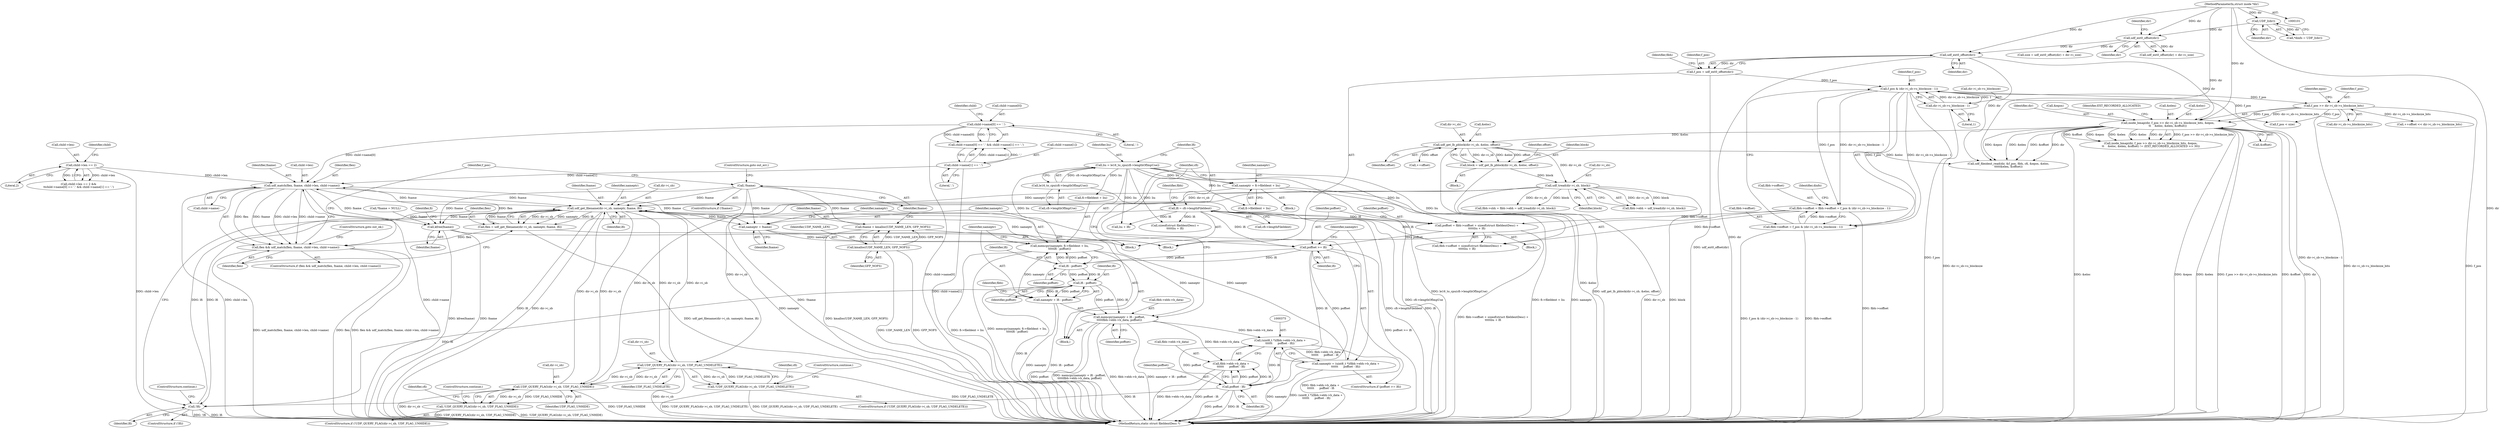 digraph "1_linux_0e5cc9a40ada6046e6bc3bdfcd0c0d7e4b706b14_0@pointer" {
"1000471" [label="(Call,udf_match(flen, fname, child->len, child->name))"];
"1000459" [label="(Call,flen = udf_get_filename(dir->i_sb, nameptr, fname, lfi))"];
"1000461" [label="(Call,udf_get_filename(dir->i_sb, nameptr, fname, lfi))"];
"1000281" [label="(Call,udf_tread(dir->i_sb, block))"];
"1000225" [label="(Call,udf_get_lb_pblock(dir->i_sb, &eloc, offset))"];
"1000202" [label="(Call,inode_bmap(dir, f_pos >> dir->i_sb->s_blocksize_bits, &epos,\n\t\t    &eloc, &elen, &offset))"];
"1000165" [label="(Call,udf_ext0_offset(dir))"];
"1000158" [label="(Call,udf_ext0_offset(dir))"];
"1000129" [label="(Call,UDF_I(dir))"];
"1000102" [label="(MethodParameterIn,struct inode *dir)"];
"1000204" [label="(Call,f_pos >> dir->i_sb->s_blocksize_bits)"];
"1000184" [label="(Call,f_pos & (dir->i_sb->s_blocksize - 1))"];
"1000163" [label="(Call,f_pos = udf_ext0_offset(dir))"];
"1000186" [label="(Call,dir->i_sb->s_blocksize - 1)"];
"1000223" [label="(Call,block = udf_get_lb_pblock(dir->i_sb, &eloc, offset))"];
"1000423" [label="(Call,UDF_QUERY_FLAG(dir->i_sb, UDF_FLAG_UNDELETE))"];
"1000440" [label="(Call,UDF_QUERY_FLAG(dir->i_sb, UDF_FLAG_UNHIDE))"];
"1000346" [label="(Call,nameptr = fi->fileIdent + liu)"];
"1000326" [label="(Call,liu = le16_to_cpu(cfi->lengthOfImpUse))"];
"1000328" [label="(Call,le16_to_cpu(cfi->lengthOfImpUse))"];
"1000372" [label="(Call,nameptr = (uint8_t *)(fibh->ebh->b_data +\n\t\t\t\t\t\t      poffset - lfi))"];
"1000374" [label="(Call,(uint8_t *)(fibh->ebh->b_data +\n\t\t\t\t\t\t      poffset - lfi))"];
"1000400" [label="(Call,memcpy(nameptr + lfi - poffset,\n\t\t\t\t\tfibh->ebh->b_data, poffset))"];
"1000390" [label="(Call,memcpy(nameptr, fi->fileIdent + liu,\n\t\t\t\t\tlfi - poffset))"];
"1000387" [label="(Call,nameptr = fname)"];
"1000298" [label="(Call,!fname)"];
"1000292" [label="(Call,fname = kmalloc(UDF_NAME_LEN, GFP_NOFS))"];
"1000294" [label="(Call,kmalloc(UDF_NAME_LEN, GFP_NOFS))"];
"1000471" [label="(Call,udf_match(flen, fname, child->len, child->name))"];
"1000135" [label="(Call,child->len == 2)"];
"1000141" [label="(Call,child->name[0] == '.')"];
"1000148" [label="(Call,child->name[1] == '.')"];
"1000397" [label="(Call,lfi - poffset)"];
"1000369" [label="(Call,poffset >= lfi)"];
"1000356" [label="(Call,poffset = fibh->soffset + sizeof(struct fileIdentDesc) +\n\t\t\t\t\tliu + lfi)"];
"1000176" [label="(Call,fibh->soffset = fibh->eoffset = f_pos & (dir->i_sb->s_blocksize - 1))"];
"1000180" [label="(Call,fibh->eoffset = f_pos & (dir->i_sb->s_blocksize - 1))"];
"1000332" [label="(Call,lfi = cfi->lengthFileIdent)"];
"1000403" [label="(Call,lfi - poffset)"];
"1000382" [label="(Call,poffset - lfi)"];
"1000456" [label="(Call,!lfi)"];
"1000422" [label="(Call,!UDF_QUERY_FLAG(dir->i_sb, UDF_FLAG_UNDELETE))"];
"1000439" [label="(Call,!UDF_QUERY_FLAG(dir->i_sb, UDF_FLAG_UNHIDE))"];
"1000469" [label="(Call,flen && udf_match(flen, fname, child->len, child->name))"];
"1000506" [label="(Call,kfree(fname))"];
"1000376" [label="(Call,fibh->ebh->b_data +\n\t\t\t\t\t\t      poffset - lfi)"];
"1000401" [label="(Call,nameptr + lfi - poffset)"];
"1000139" [label="(Literal,2)"];
"1000404" [label="(Identifier,lfi)"];
"1000102" [label="(MethodParameterIn,struct inode *dir)"];
"1000510" [label="(MethodReturn,static struct fileIdentDesc *)"];
"1000345" [label="(Block,)"];
"1000348" [label="(Call,fi->fileIdent + liu)"];
"1000295" [label="(Identifier,UDF_NAME_LEN)"];
"1000433" [label="(Identifier,cfi)"];
"1000428" [label="(ControlStructure,continue;)"];
"1000377" [label="(Call,fibh->ebh->b_data)"];
"1000365" [label="(Call,liu + lfi)"];
"1000372" [label="(Call,nameptr = (uint8_t *)(fibh->ebh->b_data +\n\t\t\t\t\t\t      poffset - lfi))"];
"1000273" [label="(Call,fibh->sbh = fibh->ebh = udf_tread(dir->i_sb, block))"];
"1000456" [label="(Call,!lfi)"];
"1000328" [label="(Call,le16_to_cpu(cfi->lengthOfImpUse))"];
"1000187" [label="(Call,dir->i_sb->s_blocksize)"];
"1000149" [label="(Call,child->name[1])"];
"1000401" [label="(Call,nameptr + lfi - poffset)"];
"1000439" [label="(Call,!UDF_QUERY_FLAG(dir->i_sb, UDF_FLAG_UNHIDE))"];
"1000332" [label="(Call,lfi = cfi->lengthFileIdent)"];
"1000226" [label="(Call,dir->i_sb)"];
"1000461" [label="(Call,udf_get_filename(dir->i_sb, nameptr, fname, lfi))"];
"1000225" [label="(Call,udf_get_lb_pblock(dir->i_sb, &eloc, offset))"];
"1000387" [label="(Call,nameptr = fname)"];
"1000298" [label="(Call,!fname)"];
"1000382" [label="(Call,poffset - lfi)"];
"1000329" [label="(Call,cfi->lengthOfImpUse)"];
"1000220" [label="(Identifier,EXT_RECORDED_ALLOCATED)"];
"1000169" [label="(Identifier,fibh)"];
"1000223" [label="(Call,block = udf_get_lb_pblock(dir->i_sb, &eloc, offset))"];
"1000356" [label="(Call,poffset = fibh->soffset + sizeof(struct fileIdentDesc) +\n\t\t\t\t\tliu + lfi)"];
"1000397" [label="(Call,lfi - poffset)"];
"1000354" [label="(Block,)"];
"1000421" [label="(ControlStructure,if (!UDF_QUERY_FLAG(dir->i_sb, UDF_FLAG_UNDELETE)))"];
"1000333" [label="(Identifier,lfi)"];
"1000392" [label="(Call,fi->fileIdent + liu)"];
"1000477" [label="(Call,child->name)"];
"1000460" [label="(Identifier,flen)"];
"1000186" [label="(Call,dir->i_sb->s_blocksize - 1)"];
"1000206" [label="(Call,dir->i_sb->s_blocksize_bits)"];
"1000468" [label="(ControlStructure,if (flen && udf_match(flen, fname, child->len, child->name)))"];
"1000469" [label="(Call,flen && udf_match(flen, fname, child->len, child->name))"];
"1000159" [label="(Identifier,dir)"];
"1000215" [label="(Call,&elen)"];
"1000300" [label="(ControlStructure,goto out_err;)"];
"1000462" [label="(Call,dir->i_sb)"];
"1000384" [label="(Identifier,lfi)"];
"1000402" [label="(Identifier,nameptr)"];
"1000231" [label="(Identifier,offset)"];
"1000236" [label="(Identifier,offset)"];
"1000388" [label="(Identifier,nameptr)"];
"1000302" [label="(Call,f_pos < size)"];
"1000411" [label="(Identifier,poffset)"];
"1000130" [label="(Identifier,dir)"];
"1000154" [label="(Literal,'.')"];
"1000471" [label="(Call,udf_match(flen, fname, child->len, child->name))"];
"1000217" [label="(Call,&offset)"];
"1000370" [label="(Identifier,poffset)"];
"1000148" [label="(Call,child->name[1] == '.')"];
"1000235" [label="(Call,++offset)"];
"1000383" [label="(Identifier,poffset)"];
"1000213" [label="(Call,&eloc)"];
"1000424" [label="(Call,dir->i_sb)"];
"1000134" [label="(Call,child->len == 2 &&\n\t\tchild->name[0] == '.' && child->name[1] == '.')"];
"1000408" [label="(Identifier,fibh)"];
"1000201" [label="(Call,inode_bmap(dir, f_pos >> dir->i_sb->s_blocksize_bits, &epos,\n\t\t    &eloc, &elen, &offset) != (EXT_RECORDED_ALLOCATED >> 30))"];
"1000405" [label="(Identifier,poffset)"];
"1000334" [label="(Call,cfi->lengthFileIdent)"];
"1000303" [label="(Identifier,f_pos)"];
"1000184" [label="(Call,f_pos & (dir->i_sb->s_blocksize - 1))"];
"1000403" [label="(Call,lfi - poffset)"];
"1000391" [label="(Identifier,nameptr)"];
"1000472" [label="(Identifier,flen)"];
"1000140" [label="(Call,child->name[0] == '.' && child->name[1] == '.')"];
"1000285" [label="(Identifier,block)"];
"1000368" [label="(ControlStructure,if (poffset >= lfi))"];
"1000161" [label="(Identifier,dir)"];
"1000457" [label="(Identifier,lfi)"];
"1000212" [label="(Identifier,epos)"];
"1000357" [label="(Identifier,poffset)"];
"1000141" [label="(Call,child->name[0] == '.')"];
"1000400" [label="(Call,memcpy(nameptr + lfi - poffset,\n\t\t\t\t\tfibh->ebh->b_data, poffset))"];
"1000281" [label="(Call,udf_tread(dir->i_sb, block))"];
"1000192" [label="(Literal,1)"];
"1000327" [label="(Identifier,liu)"];
"1000136" [label="(Call,child->len)"];
"1000151" [label="(Identifier,child)"];
"1000229" [label="(Call,&eloc)"];
"1000177" [label="(Call,fibh->soffset)"];
"1000507" [label="(Identifier,fname)"];
"1000346" [label="(Call,nameptr = fi->fileIdent + liu)"];
"1000467" [label="(Identifier,lfi)"];
"1000277" [label="(Call,fibh->ebh = udf_tread(dir->i_sb, block))"];
"1000445" [label="(ControlStructure,continue;)"];
"1000450" [label="(Identifier,cfi)"];
"1000362" [label="(Call,sizeof(struct fileIdentDesc) +\n\t\t\t\t\tliu + lfi)"];
"1000427" [label="(Identifier,UDF_FLAG_UNDELETE)"];
"1000202" [label="(Call,inode_bmap(dir, f_pos >> dir->i_sb->s_blocksize_bits, &epos,\n\t\t    &eloc, &elen, &offset))"];
"1000347" [label="(Identifier,nameptr)"];
"1000369" [label="(Call,poffset >= lfi)"];
"1000509" [label="(Identifier,fi)"];
"1000305" [label="(Block,)"];
"1000444" [label="(Identifier,UDF_FLAG_UNHIDE)"];
"1000416" [label="(Identifier,cfi)"];
"1000371" [label="(Identifier,lfi)"];
"1000373" [label="(Identifier,nameptr)"];
"1000308" [label="(Call,udf_fileident_read(dir, &f_pos, fibh, cfi, &epos, &eloc,\n\t\t\t\t\t&elen, &offset))"];
"1000224" [label="(Identifier,block)"];
"1000144" [label="(Identifier,child)"];
"1000459" [label="(Call,flen = udf_get_filename(dir->i_sb, nameptr, fname, lfi))"];
"1000374" [label="(Call,(uint8_t *)(fibh->ebh->b_data +\n\t\t\t\t\t\t      poffset - lfi))"];
"1000293" [label="(Identifier,fname)"];
"1000390" [label="(Call,memcpy(nameptr, fi->fileIdent + liu,\n\t\t\t\t\tlfi - poffset))"];
"1000480" [label="(ControlStructure,goto out_ok;)"];
"1000473" [label="(Identifier,fname)"];
"1000204" [label="(Call,f_pos >> dir->i_sb->s_blocksize_bits)"];
"1000106" [label="(Block,)"];
"1000474" [label="(Call,child->len)"];
"1000470" [label="(Identifier,flen)"];
"1000340" [label="(Identifier,fibh)"];
"1000127" [label="(Call,*dinfo = UDF_I(dir))"];
"1000234" [label="(Call,++offset << dir->i_sb->s_blocksize_bits)"];
"1000203" [label="(Identifier,dir)"];
"1000185" [label="(Identifier,f_pos)"];
"1000163" [label="(Call,f_pos = udf_ext0_offset(dir))"];
"1000423" [label="(Call,UDF_QUERY_FLAG(dir->i_sb, UDF_FLAG_UNDELETE))"];
"1000294" [label="(Call,kmalloc(UDF_NAME_LEN, GFP_NOFS))"];
"1000180" [label="(Call,fibh->eoffset = f_pos & (dir->i_sb->s_blocksize - 1))"];
"1000292" [label="(Call,fname = kmalloc(UDF_NAME_LEN, GFP_NOFS))"];
"1000422" [label="(Call,!UDF_QUERY_FLAG(dir->i_sb, UDF_FLAG_UNDELETE))"];
"1000399" [label="(Identifier,poffset)"];
"1000326" [label="(Call,liu = le16_to_cpu(cfi->lengthOfImpUse))"];
"1000466" [label="(Identifier,fname)"];
"1000158" [label="(Call,udf_ext0_offset(dir))"];
"1000376" [label="(Call,fibh->ebh->b_data +\n\t\t\t\t\t\t      poffset - lfi)"];
"1000297" [label="(ControlStructure,if (!fname))"];
"1000296" [label="(Identifier,GFP_NOFS)"];
"1000282" [label="(Call,dir->i_sb)"];
"1000196" [label="(Identifier,dinfo)"];
"1000157" [label="(Call,udf_ext0_offset(dir) + dir->i_size)"];
"1000199" [label="(Block,)"];
"1000438" [label="(ControlStructure,if (!UDF_QUERY_FLAG(dir->i_sb, UDF_FLAG_UNHIDE)))"];
"1000406" [label="(Call,fibh->ebh->b_data)"];
"1000506" [label="(Call,kfree(fname))"];
"1000176" [label="(Call,fibh->soffset = fibh->eoffset = f_pos & (dir->i_sb->s_blocksize - 1))"];
"1000142" [label="(Call,child->name[0])"];
"1000398" [label="(Identifier,lfi)"];
"1000205" [label="(Identifier,f_pos)"];
"1000386" [label="(Block,)"];
"1000440" [label="(Call,UDF_QUERY_FLAG(dir->i_sb, UDF_FLAG_UNHIDE))"];
"1000129" [label="(Call,UDF_I(dir))"];
"1000455" [label="(ControlStructure,if (!lfi))"];
"1000211" [label="(Call,&epos)"];
"1000299" [label="(Identifier,fname)"];
"1000458" [label="(ControlStructure,continue;)"];
"1000115" [label="(Call,*fname = NULL)"];
"1000181" [label="(Call,fibh->eoffset)"];
"1000147" [label="(Literal,'.')"];
"1000358" [label="(Call,fibh->soffset + sizeof(struct fileIdentDesc) +\n\t\t\t\t\tliu + lfi)"];
"1000465" [label="(Identifier,nameptr)"];
"1000441" [label="(Call,dir->i_sb)"];
"1000155" [label="(Call,size = udf_ext0_offset(dir) + dir->i_size)"];
"1000389" [label="(Identifier,fname)"];
"1000166" [label="(Identifier,dir)"];
"1000135" [label="(Call,child->len == 2)"];
"1000165" [label="(Call,udf_ext0_offset(dir))"];
"1000164" [label="(Identifier,f_pos)"];
"1000471" -> "1000469"  [label="AST: "];
"1000471" -> "1000477"  [label="CFG: "];
"1000472" -> "1000471"  [label="AST: "];
"1000473" -> "1000471"  [label="AST: "];
"1000474" -> "1000471"  [label="AST: "];
"1000477" -> "1000471"  [label="AST: "];
"1000469" -> "1000471"  [label="CFG: "];
"1000471" -> "1000510"  [label="DDG: child->len"];
"1000471" -> "1000510"  [label="DDG: child->name"];
"1000471" -> "1000387"  [label="DDG: fname"];
"1000471" -> "1000461"  [label="DDG: fname"];
"1000471" -> "1000469"  [label="DDG: flen"];
"1000471" -> "1000469"  [label="DDG: fname"];
"1000471" -> "1000469"  [label="DDG: child->len"];
"1000471" -> "1000469"  [label="DDG: child->name"];
"1000459" -> "1000471"  [label="DDG: flen"];
"1000461" -> "1000471"  [label="DDG: fname"];
"1000135" -> "1000471"  [label="DDG: child->len"];
"1000141" -> "1000471"  [label="DDG: child->name[0]"];
"1000148" -> "1000471"  [label="DDG: child->name[1]"];
"1000471" -> "1000506"  [label="DDG: fname"];
"1000459" -> "1000305"  [label="AST: "];
"1000459" -> "1000461"  [label="CFG: "];
"1000460" -> "1000459"  [label="AST: "];
"1000461" -> "1000459"  [label="AST: "];
"1000470" -> "1000459"  [label="CFG: "];
"1000459" -> "1000510"  [label="DDG: udf_get_filename(dir->i_sb, nameptr, fname, lfi)"];
"1000461" -> "1000459"  [label="DDG: dir->i_sb"];
"1000461" -> "1000459"  [label="DDG: nameptr"];
"1000461" -> "1000459"  [label="DDG: fname"];
"1000461" -> "1000459"  [label="DDG: lfi"];
"1000459" -> "1000469"  [label="DDG: flen"];
"1000461" -> "1000467"  [label="CFG: "];
"1000462" -> "1000461"  [label="AST: "];
"1000465" -> "1000461"  [label="AST: "];
"1000466" -> "1000461"  [label="AST: "];
"1000467" -> "1000461"  [label="AST: "];
"1000461" -> "1000510"  [label="DDG: nameptr"];
"1000461" -> "1000510"  [label="DDG: lfi"];
"1000461" -> "1000510"  [label="DDG: dir->i_sb"];
"1000461" -> "1000387"  [label="DDG: fname"];
"1000461" -> "1000423"  [label="DDG: dir->i_sb"];
"1000461" -> "1000440"  [label="DDG: dir->i_sb"];
"1000281" -> "1000461"  [label="DDG: dir->i_sb"];
"1000423" -> "1000461"  [label="DDG: dir->i_sb"];
"1000440" -> "1000461"  [label="DDG: dir->i_sb"];
"1000346" -> "1000461"  [label="DDG: nameptr"];
"1000372" -> "1000461"  [label="DDG: nameptr"];
"1000390" -> "1000461"  [label="DDG: nameptr"];
"1000298" -> "1000461"  [label="DDG: fname"];
"1000456" -> "1000461"  [label="DDG: lfi"];
"1000461" -> "1000506"  [label="DDG: fname"];
"1000281" -> "1000277"  [label="AST: "];
"1000281" -> "1000285"  [label="CFG: "];
"1000282" -> "1000281"  [label="AST: "];
"1000285" -> "1000281"  [label="AST: "];
"1000277" -> "1000281"  [label="CFG: "];
"1000281" -> "1000510"  [label="DDG: block"];
"1000281" -> "1000510"  [label="DDG: dir->i_sb"];
"1000281" -> "1000273"  [label="DDG: dir->i_sb"];
"1000281" -> "1000273"  [label="DDG: block"];
"1000281" -> "1000277"  [label="DDG: dir->i_sb"];
"1000281" -> "1000277"  [label="DDG: block"];
"1000225" -> "1000281"  [label="DDG: dir->i_sb"];
"1000223" -> "1000281"  [label="DDG: block"];
"1000281" -> "1000423"  [label="DDG: dir->i_sb"];
"1000281" -> "1000440"  [label="DDG: dir->i_sb"];
"1000225" -> "1000223"  [label="AST: "];
"1000225" -> "1000231"  [label="CFG: "];
"1000226" -> "1000225"  [label="AST: "];
"1000229" -> "1000225"  [label="AST: "];
"1000231" -> "1000225"  [label="AST: "];
"1000223" -> "1000225"  [label="CFG: "];
"1000225" -> "1000510"  [label="DDG: &eloc"];
"1000225" -> "1000223"  [label="DDG: dir->i_sb"];
"1000225" -> "1000223"  [label="DDG: &eloc"];
"1000225" -> "1000223"  [label="DDG: offset"];
"1000202" -> "1000225"  [label="DDG: &eloc"];
"1000225" -> "1000235"  [label="DDG: offset"];
"1000225" -> "1000308"  [label="DDG: &eloc"];
"1000202" -> "1000201"  [label="AST: "];
"1000202" -> "1000217"  [label="CFG: "];
"1000203" -> "1000202"  [label="AST: "];
"1000204" -> "1000202"  [label="AST: "];
"1000211" -> "1000202"  [label="AST: "];
"1000213" -> "1000202"  [label="AST: "];
"1000215" -> "1000202"  [label="AST: "];
"1000217" -> "1000202"  [label="AST: "];
"1000220" -> "1000202"  [label="CFG: "];
"1000202" -> "1000510"  [label="DDG: &offset"];
"1000202" -> "1000510"  [label="DDG: dir"];
"1000202" -> "1000510"  [label="DDG: &eloc"];
"1000202" -> "1000510"  [label="DDG: &epos"];
"1000202" -> "1000510"  [label="DDG: &elen"];
"1000202" -> "1000510"  [label="DDG: f_pos >> dir->i_sb->s_blocksize_bits"];
"1000202" -> "1000201"  [label="DDG: f_pos >> dir->i_sb->s_blocksize_bits"];
"1000202" -> "1000201"  [label="DDG: &offset"];
"1000202" -> "1000201"  [label="DDG: &epos"];
"1000202" -> "1000201"  [label="DDG: &elen"];
"1000202" -> "1000201"  [label="DDG: &eloc"];
"1000202" -> "1000201"  [label="DDG: dir"];
"1000165" -> "1000202"  [label="DDG: dir"];
"1000102" -> "1000202"  [label="DDG: dir"];
"1000204" -> "1000202"  [label="DDG: f_pos"];
"1000204" -> "1000202"  [label="DDG: dir->i_sb->s_blocksize_bits"];
"1000202" -> "1000308"  [label="DDG: dir"];
"1000202" -> "1000308"  [label="DDG: &epos"];
"1000202" -> "1000308"  [label="DDG: &elen"];
"1000202" -> "1000308"  [label="DDG: &offset"];
"1000165" -> "1000163"  [label="AST: "];
"1000165" -> "1000166"  [label="CFG: "];
"1000166" -> "1000165"  [label="AST: "];
"1000163" -> "1000165"  [label="CFG: "];
"1000165" -> "1000510"  [label="DDG: dir"];
"1000165" -> "1000163"  [label="DDG: dir"];
"1000158" -> "1000165"  [label="DDG: dir"];
"1000102" -> "1000165"  [label="DDG: dir"];
"1000165" -> "1000308"  [label="DDG: dir"];
"1000158" -> "1000157"  [label="AST: "];
"1000158" -> "1000159"  [label="CFG: "];
"1000159" -> "1000158"  [label="AST: "];
"1000161" -> "1000158"  [label="CFG: "];
"1000158" -> "1000155"  [label="DDG: dir"];
"1000158" -> "1000157"  [label="DDG: dir"];
"1000129" -> "1000158"  [label="DDG: dir"];
"1000102" -> "1000158"  [label="DDG: dir"];
"1000129" -> "1000127"  [label="AST: "];
"1000129" -> "1000130"  [label="CFG: "];
"1000130" -> "1000129"  [label="AST: "];
"1000127" -> "1000129"  [label="CFG: "];
"1000129" -> "1000127"  [label="DDG: dir"];
"1000102" -> "1000129"  [label="DDG: dir"];
"1000102" -> "1000101"  [label="AST: "];
"1000102" -> "1000510"  [label="DDG: dir"];
"1000102" -> "1000308"  [label="DDG: dir"];
"1000204" -> "1000206"  [label="CFG: "];
"1000205" -> "1000204"  [label="AST: "];
"1000206" -> "1000204"  [label="AST: "];
"1000212" -> "1000204"  [label="CFG: "];
"1000204" -> "1000510"  [label="DDG: dir->i_sb->s_blocksize_bits"];
"1000204" -> "1000510"  [label="DDG: f_pos"];
"1000184" -> "1000204"  [label="DDG: f_pos"];
"1000204" -> "1000234"  [label="DDG: dir->i_sb->s_blocksize_bits"];
"1000204" -> "1000302"  [label="DDG: f_pos"];
"1000184" -> "1000180"  [label="AST: "];
"1000184" -> "1000186"  [label="CFG: "];
"1000185" -> "1000184"  [label="AST: "];
"1000186" -> "1000184"  [label="AST: "];
"1000180" -> "1000184"  [label="CFG: "];
"1000184" -> "1000510"  [label="DDG: dir->i_sb->s_blocksize - 1"];
"1000184" -> "1000510"  [label="DDG: f_pos"];
"1000184" -> "1000176"  [label="DDG: f_pos"];
"1000184" -> "1000176"  [label="DDG: dir->i_sb->s_blocksize - 1"];
"1000184" -> "1000180"  [label="DDG: f_pos"];
"1000184" -> "1000180"  [label="DDG: dir->i_sb->s_blocksize - 1"];
"1000163" -> "1000184"  [label="DDG: f_pos"];
"1000186" -> "1000184"  [label="DDG: dir->i_sb->s_blocksize"];
"1000186" -> "1000184"  [label="DDG: 1"];
"1000184" -> "1000302"  [label="DDG: f_pos"];
"1000163" -> "1000106"  [label="AST: "];
"1000164" -> "1000163"  [label="AST: "];
"1000169" -> "1000163"  [label="CFG: "];
"1000163" -> "1000510"  [label="DDG: udf_ext0_offset(dir)"];
"1000186" -> "1000192"  [label="CFG: "];
"1000187" -> "1000186"  [label="AST: "];
"1000192" -> "1000186"  [label="AST: "];
"1000186" -> "1000510"  [label="DDG: dir->i_sb->s_blocksize"];
"1000223" -> "1000199"  [label="AST: "];
"1000224" -> "1000223"  [label="AST: "];
"1000236" -> "1000223"  [label="CFG: "];
"1000223" -> "1000510"  [label="DDG: udf_get_lb_pblock(dir->i_sb, &eloc, offset)"];
"1000423" -> "1000422"  [label="AST: "];
"1000423" -> "1000427"  [label="CFG: "];
"1000424" -> "1000423"  [label="AST: "];
"1000427" -> "1000423"  [label="AST: "];
"1000422" -> "1000423"  [label="CFG: "];
"1000423" -> "1000510"  [label="DDG: UDF_FLAG_UNDELETE"];
"1000423" -> "1000510"  [label="DDG: dir->i_sb"];
"1000423" -> "1000422"  [label="DDG: dir->i_sb"];
"1000423" -> "1000422"  [label="DDG: UDF_FLAG_UNDELETE"];
"1000440" -> "1000423"  [label="DDG: dir->i_sb"];
"1000423" -> "1000440"  [label="DDG: dir->i_sb"];
"1000440" -> "1000439"  [label="AST: "];
"1000440" -> "1000444"  [label="CFG: "];
"1000441" -> "1000440"  [label="AST: "];
"1000444" -> "1000440"  [label="AST: "];
"1000439" -> "1000440"  [label="CFG: "];
"1000440" -> "1000510"  [label="DDG: dir->i_sb"];
"1000440" -> "1000510"  [label="DDG: UDF_FLAG_UNHIDE"];
"1000440" -> "1000439"  [label="DDG: dir->i_sb"];
"1000440" -> "1000439"  [label="DDG: UDF_FLAG_UNHIDE"];
"1000346" -> "1000345"  [label="AST: "];
"1000346" -> "1000348"  [label="CFG: "];
"1000347" -> "1000346"  [label="AST: "];
"1000348" -> "1000346"  [label="AST: "];
"1000416" -> "1000346"  [label="CFG: "];
"1000346" -> "1000510"  [label="DDG: fi->fileIdent + liu"];
"1000346" -> "1000510"  [label="DDG: nameptr"];
"1000326" -> "1000346"  [label="DDG: liu"];
"1000326" -> "1000305"  [label="AST: "];
"1000326" -> "1000328"  [label="CFG: "];
"1000327" -> "1000326"  [label="AST: "];
"1000328" -> "1000326"  [label="AST: "];
"1000333" -> "1000326"  [label="CFG: "];
"1000326" -> "1000510"  [label="DDG: le16_to_cpu(cfi->lengthOfImpUse)"];
"1000328" -> "1000326"  [label="DDG: cfi->lengthOfImpUse"];
"1000326" -> "1000348"  [label="DDG: liu"];
"1000326" -> "1000356"  [label="DDG: liu"];
"1000326" -> "1000358"  [label="DDG: liu"];
"1000326" -> "1000362"  [label="DDG: liu"];
"1000326" -> "1000365"  [label="DDG: liu"];
"1000326" -> "1000390"  [label="DDG: liu"];
"1000326" -> "1000392"  [label="DDG: liu"];
"1000328" -> "1000329"  [label="CFG: "];
"1000329" -> "1000328"  [label="AST: "];
"1000328" -> "1000510"  [label="DDG: cfi->lengthOfImpUse"];
"1000372" -> "1000368"  [label="AST: "];
"1000372" -> "1000374"  [label="CFG: "];
"1000373" -> "1000372"  [label="AST: "];
"1000374" -> "1000372"  [label="AST: "];
"1000416" -> "1000372"  [label="CFG: "];
"1000372" -> "1000510"  [label="DDG: nameptr"];
"1000372" -> "1000510"  [label="DDG: (uint8_t *)(fibh->ebh->b_data +\n\t\t\t\t\t\t      poffset - lfi)"];
"1000374" -> "1000372"  [label="DDG: fibh->ebh->b_data +\n\t\t\t\t\t\t      poffset - lfi"];
"1000374" -> "1000376"  [label="CFG: "];
"1000375" -> "1000374"  [label="AST: "];
"1000376" -> "1000374"  [label="AST: "];
"1000374" -> "1000510"  [label="DDG: fibh->ebh->b_data +\n\t\t\t\t\t\t      poffset - lfi"];
"1000400" -> "1000374"  [label="DDG: fibh->ebh->b_data"];
"1000382" -> "1000374"  [label="DDG: poffset"];
"1000382" -> "1000374"  [label="DDG: lfi"];
"1000400" -> "1000386"  [label="AST: "];
"1000400" -> "1000411"  [label="CFG: "];
"1000401" -> "1000400"  [label="AST: "];
"1000406" -> "1000400"  [label="AST: "];
"1000411" -> "1000400"  [label="AST: "];
"1000416" -> "1000400"  [label="CFG: "];
"1000400" -> "1000510"  [label="DDG: poffset"];
"1000400" -> "1000510"  [label="DDG: nameptr + lfi - poffset"];
"1000400" -> "1000510"  [label="DDG: memcpy(nameptr + lfi - poffset,\n\t\t\t\t\tfibh->ebh->b_data, poffset)"];
"1000400" -> "1000510"  [label="DDG: fibh->ebh->b_data"];
"1000400" -> "1000376"  [label="DDG: fibh->ebh->b_data"];
"1000390" -> "1000400"  [label="DDG: nameptr"];
"1000403" -> "1000400"  [label="DDG: lfi"];
"1000403" -> "1000400"  [label="DDG: poffset"];
"1000390" -> "1000386"  [label="AST: "];
"1000390" -> "1000397"  [label="CFG: "];
"1000391" -> "1000390"  [label="AST: "];
"1000392" -> "1000390"  [label="AST: "];
"1000397" -> "1000390"  [label="AST: "];
"1000402" -> "1000390"  [label="CFG: "];
"1000390" -> "1000510"  [label="DDG: fi->fileIdent + liu"];
"1000390" -> "1000510"  [label="DDG: memcpy(nameptr, fi->fileIdent + liu,\n\t\t\t\t\tlfi - poffset)"];
"1000387" -> "1000390"  [label="DDG: nameptr"];
"1000397" -> "1000390"  [label="DDG: lfi"];
"1000397" -> "1000390"  [label="DDG: poffset"];
"1000390" -> "1000401"  [label="DDG: nameptr"];
"1000387" -> "1000386"  [label="AST: "];
"1000387" -> "1000389"  [label="CFG: "];
"1000388" -> "1000387"  [label="AST: "];
"1000389" -> "1000387"  [label="AST: "];
"1000391" -> "1000387"  [label="CFG: "];
"1000298" -> "1000387"  [label="DDG: fname"];
"1000298" -> "1000297"  [label="AST: "];
"1000298" -> "1000299"  [label="CFG: "];
"1000299" -> "1000298"  [label="AST: "];
"1000300" -> "1000298"  [label="CFG: "];
"1000303" -> "1000298"  [label="CFG: "];
"1000298" -> "1000510"  [label="DDG: !fname"];
"1000292" -> "1000298"  [label="DDG: fname"];
"1000298" -> "1000506"  [label="DDG: fname"];
"1000292" -> "1000106"  [label="AST: "];
"1000292" -> "1000294"  [label="CFG: "];
"1000293" -> "1000292"  [label="AST: "];
"1000294" -> "1000292"  [label="AST: "];
"1000299" -> "1000292"  [label="CFG: "];
"1000292" -> "1000510"  [label="DDG: kmalloc(UDF_NAME_LEN, GFP_NOFS)"];
"1000294" -> "1000292"  [label="DDG: UDF_NAME_LEN"];
"1000294" -> "1000292"  [label="DDG: GFP_NOFS"];
"1000294" -> "1000296"  [label="CFG: "];
"1000295" -> "1000294"  [label="AST: "];
"1000296" -> "1000294"  [label="AST: "];
"1000294" -> "1000510"  [label="DDG: GFP_NOFS"];
"1000294" -> "1000510"  [label="DDG: UDF_NAME_LEN"];
"1000135" -> "1000134"  [label="AST: "];
"1000135" -> "1000139"  [label="CFG: "];
"1000136" -> "1000135"  [label="AST: "];
"1000139" -> "1000135"  [label="AST: "];
"1000144" -> "1000135"  [label="CFG: "];
"1000134" -> "1000135"  [label="CFG: "];
"1000135" -> "1000510"  [label="DDG: child->len"];
"1000135" -> "1000134"  [label="DDG: child->len"];
"1000135" -> "1000134"  [label="DDG: 2"];
"1000141" -> "1000140"  [label="AST: "];
"1000141" -> "1000147"  [label="CFG: "];
"1000142" -> "1000141"  [label="AST: "];
"1000147" -> "1000141"  [label="AST: "];
"1000151" -> "1000141"  [label="CFG: "];
"1000140" -> "1000141"  [label="CFG: "];
"1000141" -> "1000510"  [label="DDG: child->name[0]"];
"1000141" -> "1000140"  [label="DDG: child->name[0]"];
"1000141" -> "1000140"  [label="DDG: '.'"];
"1000148" -> "1000140"  [label="AST: "];
"1000148" -> "1000154"  [label="CFG: "];
"1000149" -> "1000148"  [label="AST: "];
"1000154" -> "1000148"  [label="AST: "];
"1000140" -> "1000148"  [label="CFG: "];
"1000148" -> "1000510"  [label="DDG: child->name[1]"];
"1000148" -> "1000140"  [label="DDG: child->name[1]"];
"1000148" -> "1000140"  [label="DDG: '.'"];
"1000397" -> "1000399"  [label="CFG: "];
"1000398" -> "1000397"  [label="AST: "];
"1000399" -> "1000397"  [label="AST: "];
"1000369" -> "1000397"  [label="DDG: lfi"];
"1000369" -> "1000397"  [label="DDG: poffset"];
"1000397" -> "1000403"  [label="DDG: lfi"];
"1000397" -> "1000403"  [label="DDG: poffset"];
"1000369" -> "1000368"  [label="AST: "];
"1000369" -> "1000371"  [label="CFG: "];
"1000370" -> "1000369"  [label="AST: "];
"1000371" -> "1000369"  [label="AST: "];
"1000373" -> "1000369"  [label="CFG: "];
"1000388" -> "1000369"  [label="CFG: "];
"1000369" -> "1000510"  [label="DDG: poffset >= lfi"];
"1000356" -> "1000369"  [label="DDG: poffset"];
"1000332" -> "1000369"  [label="DDG: lfi"];
"1000369" -> "1000382"  [label="DDG: poffset"];
"1000369" -> "1000382"  [label="DDG: lfi"];
"1000356" -> "1000354"  [label="AST: "];
"1000356" -> "1000358"  [label="CFG: "];
"1000357" -> "1000356"  [label="AST: "];
"1000358" -> "1000356"  [label="AST: "];
"1000370" -> "1000356"  [label="CFG: "];
"1000356" -> "1000510"  [label="DDG: fibh->soffset + sizeof(struct fileIdentDesc) +\n\t\t\t\t\tliu + lfi"];
"1000176" -> "1000356"  [label="DDG: fibh->soffset"];
"1000332" -> "1000356"  [label="DDG: lfi"];
"1000176" -> "1000106"  [label="AST: "];
"1000176" -> "1000180"  [label="CFG: "];
"1000177" -> "1000176"  [label="AST: "];
"1000180" -> "1000176"  [label="AST: "];
"1000196" -> "1000176"  [label="CFG: "];
"1000176" -> "1000510"  [label="DDG: fibh->soffset"];
"1000180" -> "1000176"  [label="DDG: fibh->eoffset"];
"1000176" -> "1000358"  [label="DDG: fibh->soffset"];
"1000181" -> "1000180"  [label="AST: "];
"1000180" -> "1000510"  [label="DDG: f_pos & (dir->i_sb->s_blocksize - 1)"];
"1000180" -> "1000510"  [label="DDG: fibh->eoffset"];
"1000332" -> "1000305"  [label="AST: "];
"1000332" -> "1000334"  [label="CFG: "];
"1000333" -> "1000332"  [label="AST: "];
"1000334" -> "1000332"  [label="AST: "];
"1000340" -> "1000332"  [label="CFG: "];
"1000332" -> "1000510"  [label="DDG: cfi->lengthFileIdent"];
"1000332" -> "1000510"  [label="DDG: lfi"];
"1000332" -> "1000358"  [label="DDG: lfi"];
"1000332" -> "1000362"  [label="DDG: lfi"];
"1000332" -> "1000365"  [label="DDG: lfi"];
"1000332" -> "1000456"  [label="DDG: lfi"];
"1000403" -> "1000401"  [label="AST: "];
"1000403" -> "1000405"  [label="CFG: "];
"1000404" -> "1000403"  [label="AST: "];
"1000405" -> "1000403"  [label="AST: "];
"1000401" -> "1000403"  [label="CFG: "];
"1000403" -> "1000510"  [label="DDG: lfi"];
"1000403" -> "1000401"  [label="DDG: lfi"];
"1000403" -> "1000401"  [label="DDG: poffset"];
"1000403" -> "1000456"  [label="DDG: lfi"];
"1000382" -> "1000376"  [label="AST: "];
"1000382" -> "1000384"  [label="CFG: "];
"1000383" -> "1000382"  [label="AST: "];
"1000384" -> "1000382"  [label="AST: "];
"1000376" -> "1000382"  [label="CFG: "];
"1000382" -> "1000510"  [label="DDG: poffset"];
"1000382" -> "1000510"  [label="DDG: lfi"];
"1000382" -> "1000376"  [label="DDG: poffset"];
"1000382" -> "1000376"  [label="DDG: lfi"];
"1000382" -> "1000456"  [label="DDG: lfi"];
"1000456" -> "1000455"  [label="AST: "];
"1000456" -> "1000457"  [label="CFG: "];
"1000457" -> "1000456"  [label="AST: "];
"1000458" -> "1000456"  [label="CFG: "];
"1000460" -> "1000456"  [label="CFG: "];
"1000456" -> "1000510"  [label="DDG: lfi"];
"1000456" -> "1000510"  [label="DDG: !lfi"];
"1000422" -> "1000421"  [label="AST: "];
"1000428" -> "1000422"  [label="CFG: "];
"1000433" -> "1000422"  [label="CFG: "];
"1000422" -> "1000510"  [label="DDG: UDF_QUERY_FLAG(dir->i_sb, UDF_FLAG_UNDELETE)"];
"1000422" -> "1000510"  [label="DDG: !UDF_QUERY_FLAG(dir->i_sb, UDF_FLAG_UNDELETE)"];
"1000439" -> "1000438"  [label="AST: "];
"1000445" -> "1000439"  [label="CFG: "];
"1000450" -> "1000439"  [label="CFG: "];
"1000439" -> "1000510"  [label="DDG: UDF_QUERY_FLAG(dir->i_sb, UDF_FLAG_UNHIDE)"];
"1000439" -> "1000510"  [label="DDG: !UDF_QUERY_FLAG(dir->i_sb, UDF_FLAG_UNHIDE)"];
"1000469" -> "1000468"  [label="AST: "];
"1000469" -> "1000470"  [label="CFG: "];
"1000470" -> "1000469"  [label="AST: "];
"1000303" -> "1000469"  [label="CFG: "];
"1000480" -> "1000469"  [label="CFG: "];
"1000469" -> "1000510"  [label="DDG: flen && udf_match(flen, fname, child->len, child->name)"];
"1000469" -> "1000510"  [label="DDG: udf_match(flen, fname, child->len, child->name)"];
"1000469" -> "1000510"  [label="DDG: flen"];
"1000506" -> "1000106"  [label="AST: "];
"1000506" -> "1000507"  [label="CFG: "];
"1000507" -> "1000506"  [label="AST: "];
"1000509" -> "1000506"  [label="CFG: "];
"1000506" -> "1000510"  [label="DDG: kfree(fname)"];
"1000506" -> "1000510"  [label="DDG: fname"];
"1000115" -> "1000506"  [label="DDG: fname"];
"1000377" -> "1000376"  [label="AST: "];
"1000376" -> "1000510"  [label="DDG: fibh->ebh->b_data"];
"1000376" -> "1000510"  [label="DDG: poffset - lfi"];
"1000402" -> "1000401"  [label="AST: "];
"1000408" -> "1000401"  [label="CFG: "];
"1000401" -> "1000510"  [label="DDG: nameptr"];
"1000401" -> "1000510"  [label="DDG: lfi - poffset"];
}
